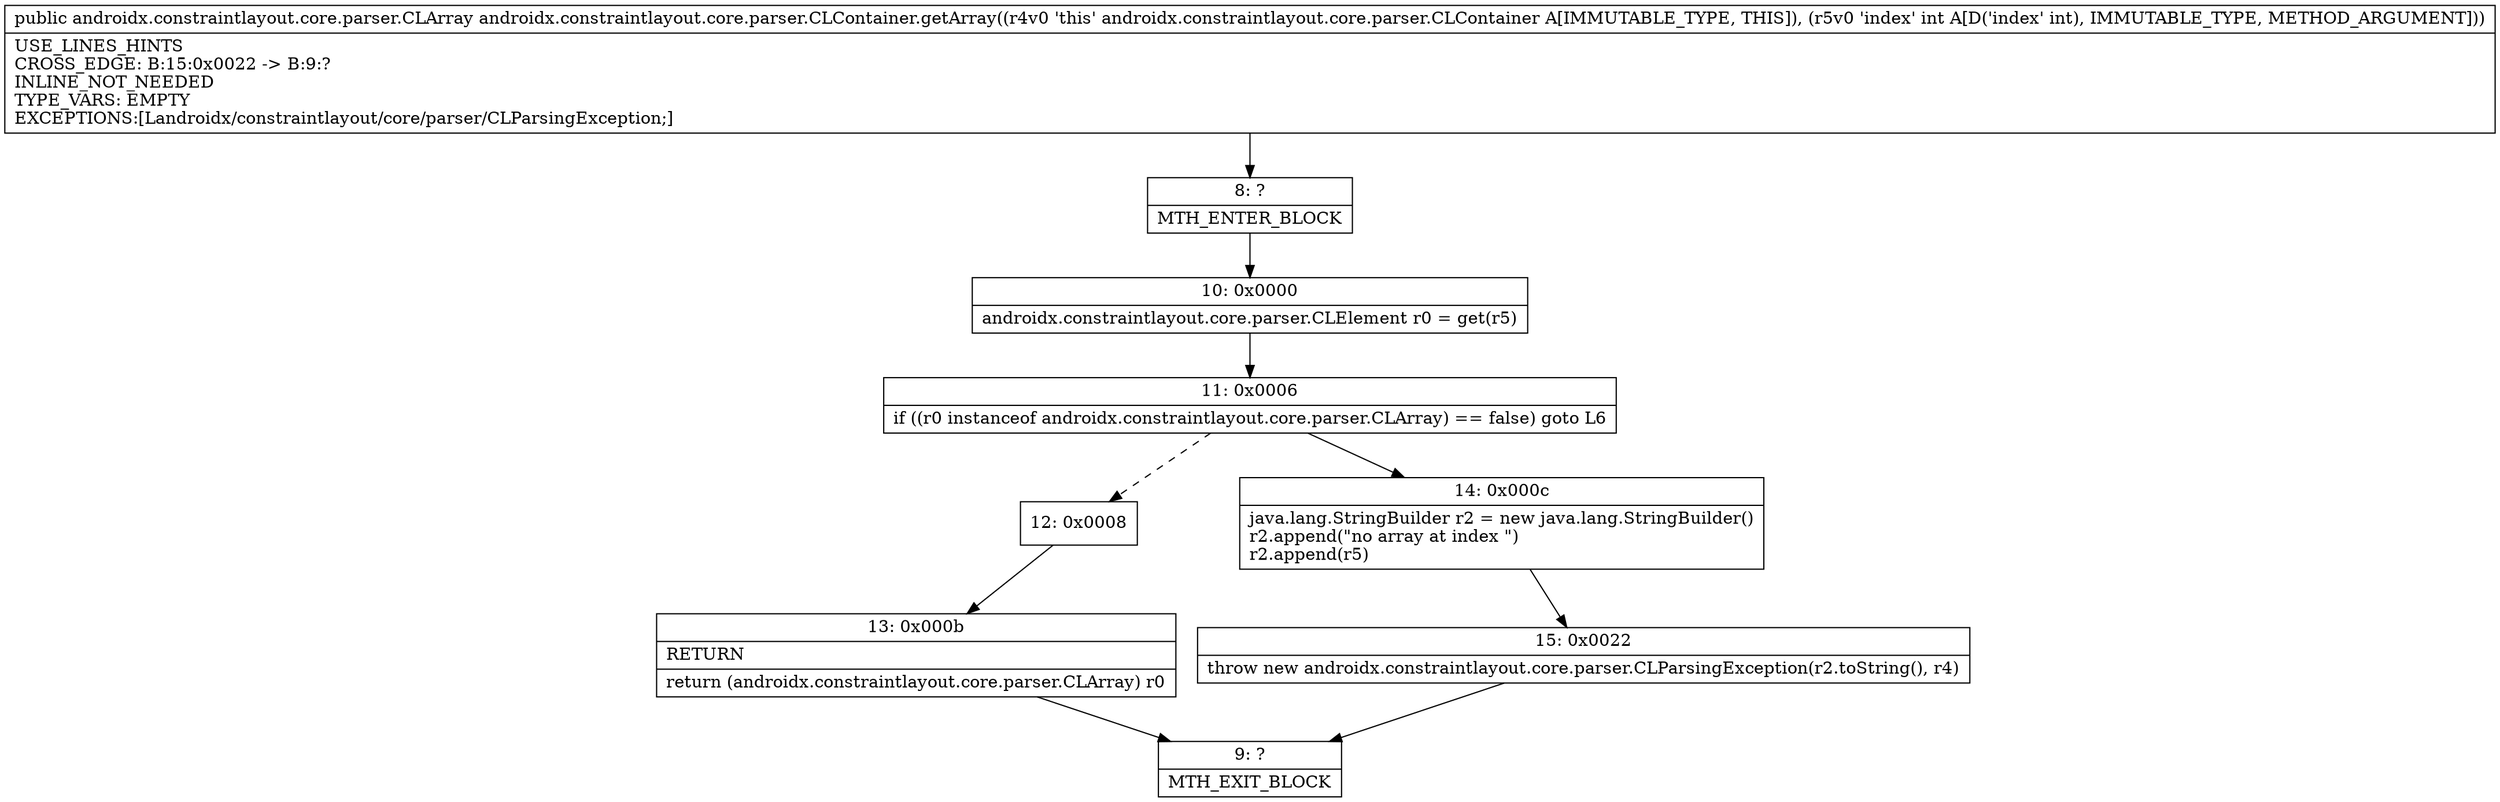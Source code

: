 digraph "CFG forandroidx.constraintlayout.core.parser.CLContainer.getArray(I)Landroidx\/constraintlayout\/core\/parser\/CLArray;" {
Node_8 [shape=record,label="{8\:\ ?|MTH_ENTER_BLOCK\l}"];
Node_10 [shape=record,label="{10\:\ 0x0000|androidx.constraintlayout.core.parser.CLElement r0 = get(r5)\l}"];
Node_11 [shape=record,label="{11\:\ 0x0006|if ((r0 instanceof androidx.constraintlayout.core.parser.CLArray) == false) goto L6\l}"];
Node_12 [shape=record,label="{12\:\ 0x0008}"];
Node_13 [shape=record,label="{13\:\ 0x000b|RETURN\l|return (androidx.constraintlayout.core.parser.CLArray) r0\l}"];
Node_9 [shape=record,label="{9\:\ ?|MTH_EXIT_BLOCK\l}"];
Node_14 [shape=record,label="{14\:\ 0x000c|java.lang.StringBuilder r2 = new java.lang.StringBuilder()\lr2.append(\"no array at index \")\lr2.append(r5)\l}"];
Node_15 [shape=record,label="{15\:\ 0x0022|throw new androidx.constraintlayout.core.parser.CLParsingException(r2.toString(), r4)\l}"];
MethodNode[shape=record,label="{public androidx.constraintlayout.core.parser.CLArray androidx.constraintlayout.core.parser.CLContainer.getArray((r4v0 'this' androidx.constraintlayout.core.parser.CLContainer A[IMMUTABLE_TYPE, THIS]), (r5v0 'index' int A[D('index' int), IMMUTABLE_TYPE, METHOD_ARGUMENT]))  | USE_LINES_HINTS\lCROSS_EDGE: B:15:0x0022 \-\> B:9:?\lINLINE_NOT_NEEDED\lTYPE_VARS: EMPTY\lEXCEPTIONS:[Landroidx\/constraintlayout\/core\/parser\/CLParsingException;]\l}"];
MethodNode -> Node_8;Node_8 -> Node_10;
Node_10 -> Node_11;
Node_11 -> Node_12[style=dashed];
Node_11 -> Node_14;
Node_12 -> Node_13;
Node_13 -> Node_9;
Node_14 -> Node_15;
Node_15 -> Node_9;
}

